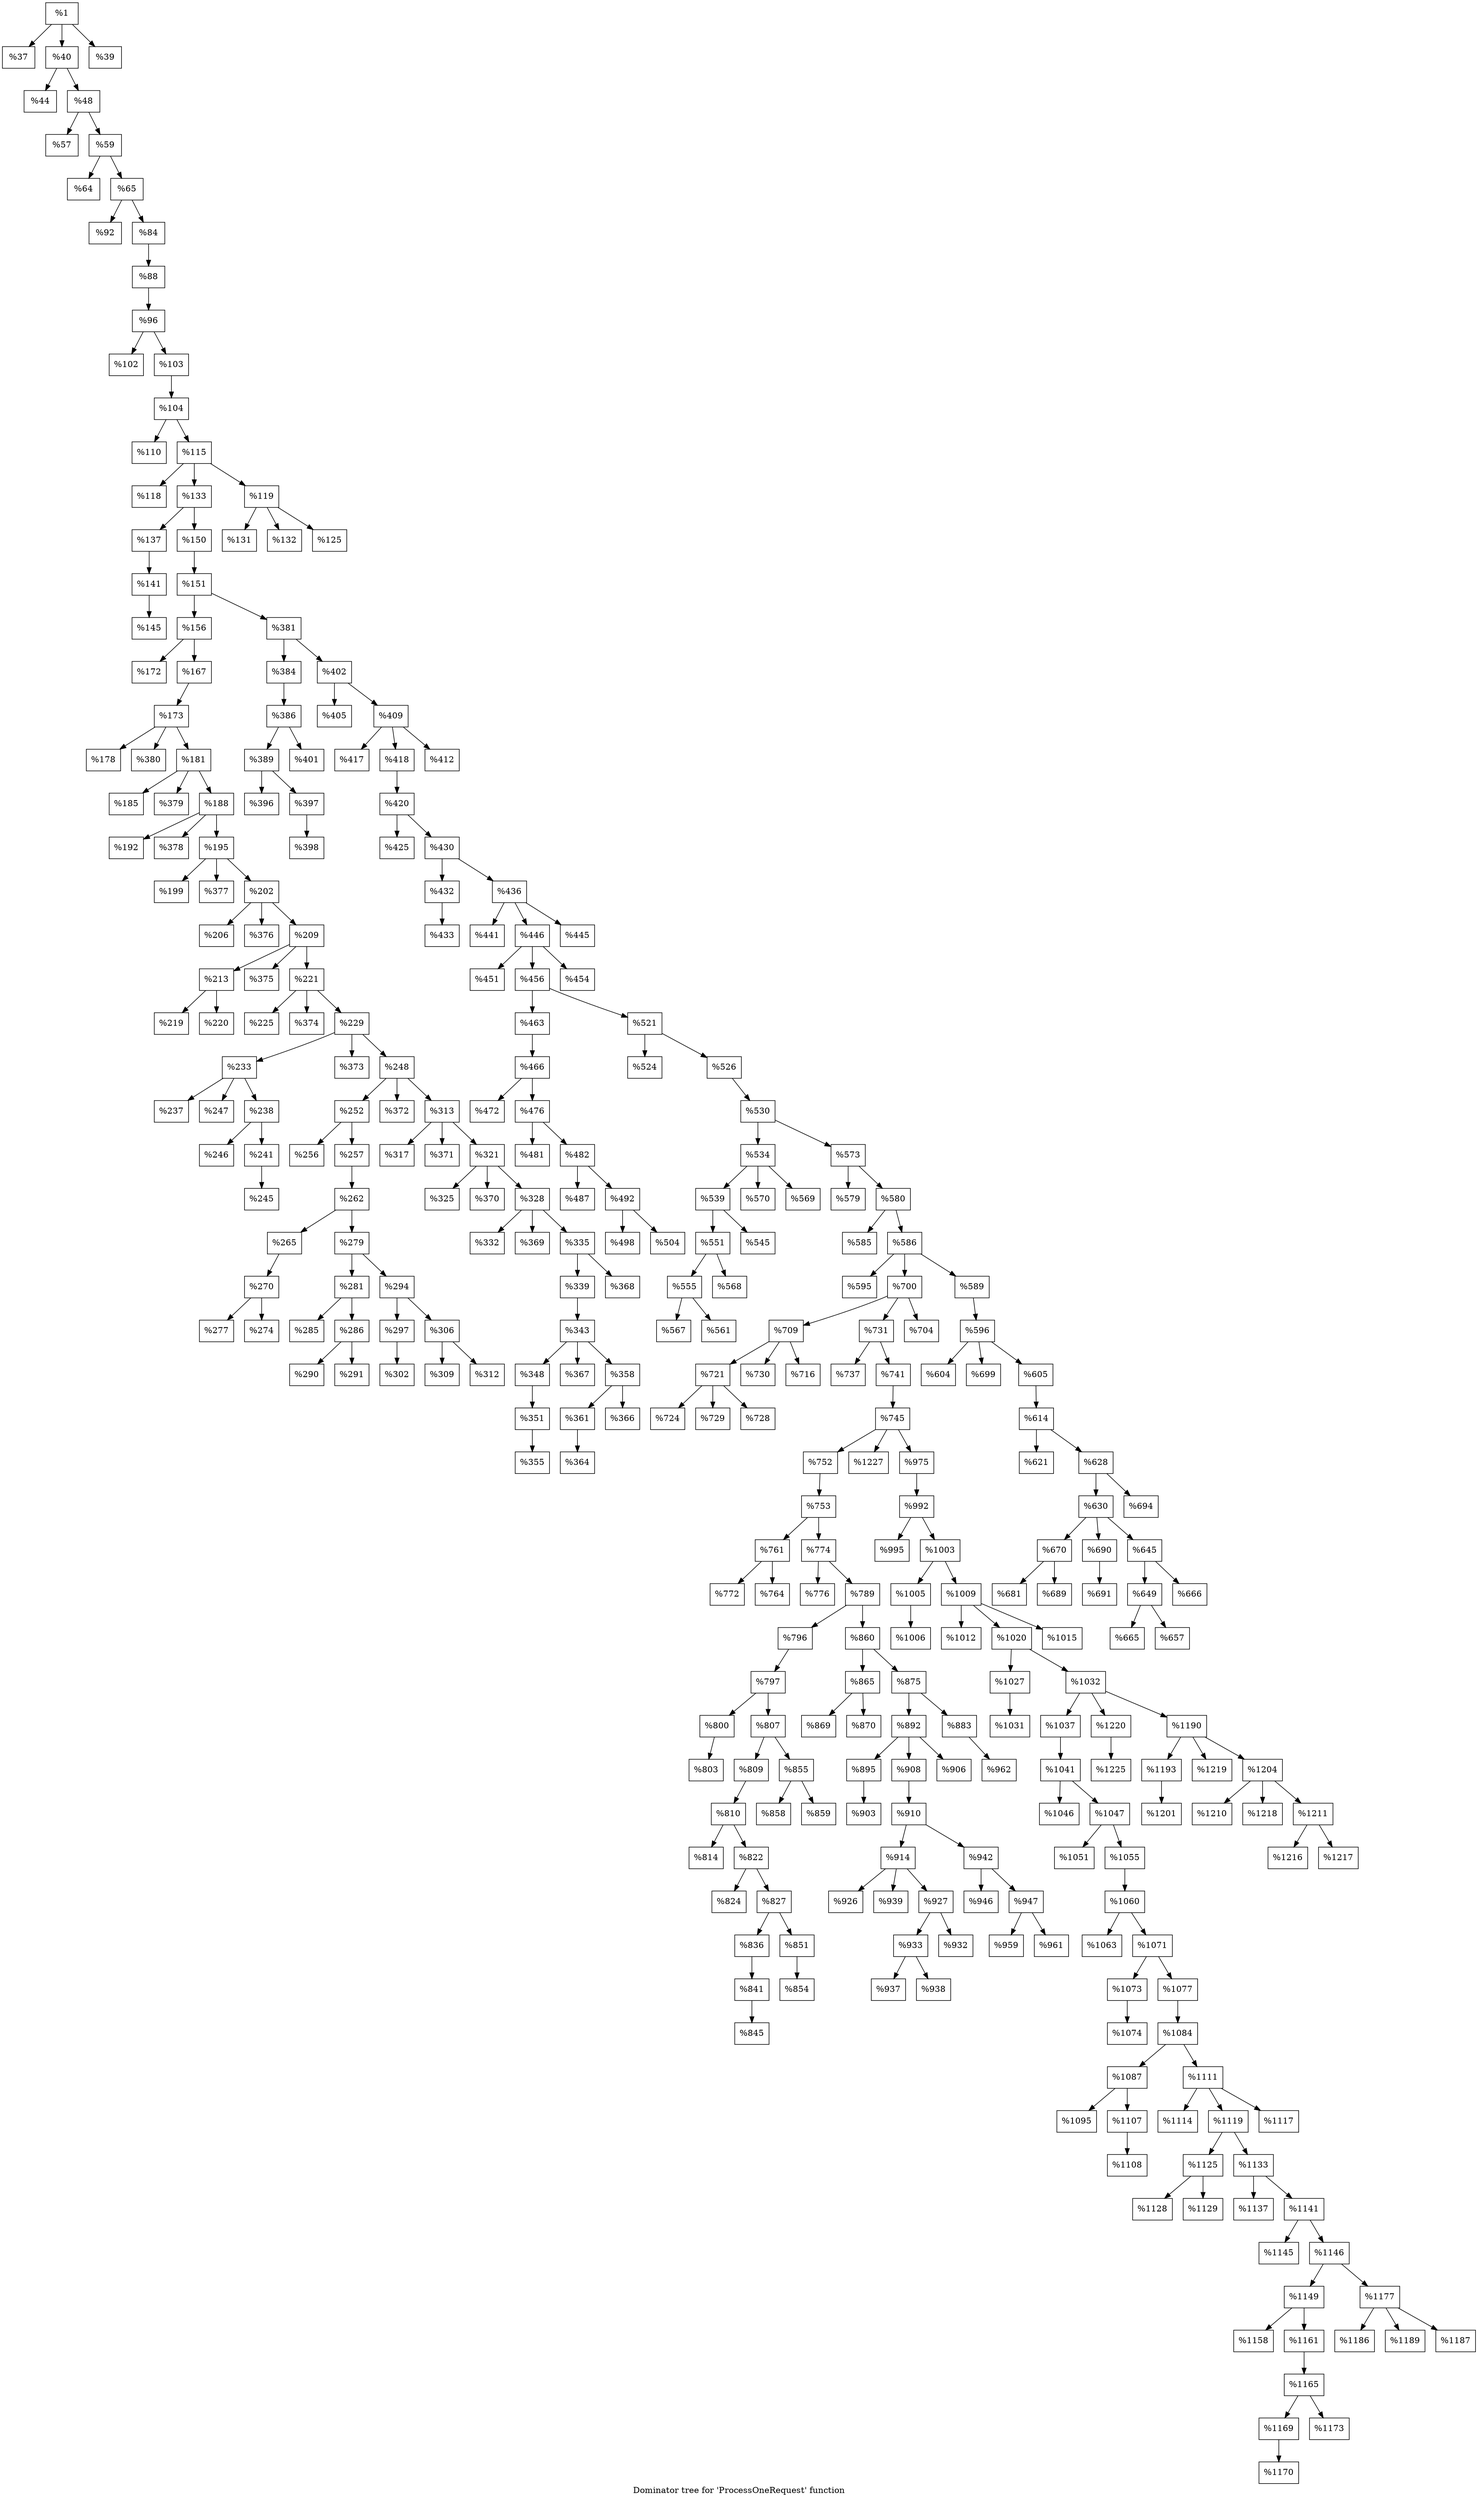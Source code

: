 digraph "Dominator tree for 'ProcessOneRequest' function" {
	label="Dominator tree for 'ProcessOneRequest' function";

	Node0x255adb0 [shape=record,label="{%1}"];
	Node0x255adb0 -> Node0x258bd80;
	Node0x255adb0 -> Node0x253bda0;
	Node0x255adb0 -> Node0x25a4c90;
	Node0x258bd80 [shape=record,label="{%37}"];
	Node0x253bda0 [shape=record,label="{%40}"];
	Node0x253bda0 -> Node0x25a34c0;
	Node0x253bda0 -> Node0x25807c0;
	Node0x25a34c0 [shape=record,label="{%44}"];
	Node0x25807c0 [shape=record,label="{%48}"];
	Node0x25807c0 -> Node0x2577260;
	Node0x25807c0 -> Node0x253e740;
	Node0x2577260 [shape=record,label="{%57}"];
	Node0x253e740 [shape=record,label="{%59}"];
	Node0x253e740 -> Node0x2578fd0;
	Node0x253e740 -> Node0x258c5e0;
	Node0x2578fd0 [shape=record,label="{%64}"];
	Node0x258c5e0 [shape=record,label="{%65}"];
	Node0x258c5e0 -> Node0x2563c20;
	Node0x258c5e0 -> Node0x256add0;
	Node0x2563c20 [shape=record,label="{%92}"];
	Node0x256add0 [shape=record,label="{%84}"];
	Node0x256add0 -> Node0x259be90;
	Node0x259be90 [shape=record,label="{%88}"];
	Node0x259be90 -> Node0x2598100;
	Node0x2598100 [shape=record,label="{%96}"];
	Node0x2598100 -> Node0x2562e20;
	Node0x2598100 -> Node0x257fbc0;
	Node0x2562e20 [shape=record,label="{%102}"];
	Node0x257fbc0 [shape=record,label="{%103}"];
	Node0x257fbc0 -> Node0x257c310;
	Node0x257c310 [shape=record,label="{%104}"];
	Node0x257c310 -> Node0x2547360;
	Node0x257c310 -> Node0x25a5ae0;
	Node0x2547360 [shape=record,label="{%110}"];
	Node0x25a5ae0 [shape=record,label="{%115}"];
	Node0x25a5ae0 -> Node0x2584e70;
	Node0x25a5ae0 -> Node0x256fae0;
	Node0x25a5ae0 -> Node0x258bbb0;
	Node0x2584e70 [shape=record,label="{%118}"];
	Node0x256fae0 [shape=record,label="{%133}"];
	Node0x256fae0 -> Node0x25884d0;
	Node0x256fae0 -> Node0x2585e10;
	Node0x25884d0 [shape=record,label="{%137}"];
	Node0x25884d0 -> Node0x257ebc0;
	Node0x257ebc0 [shape=record,label="{%141}"];
	Node0x257ebc0 -> Node0x25540e0;
	Node0x25540e0 [shape=record,label="{%145}"];
	Node0x2585e10 [shape=record,label="{%150}"];
	Node0x2585e10 -> Node0x2571250;
	Node0x2571250 [shape=record,label="{%151}"];
	Node0x2571250 -> Node0x256d0e0;
	Node0x2571250 -> Node0x25f0580;
	Node0x256d0e0 [shape=record,label="{%156}"];
	Node0x256d0e0 -> Node0x259fd00;
	Node0x256d0e0 -> Node0x25b8de0;
	Node0x259fd00 [shape=record,label="{%172}"];
	Node0x25b8de0 [shape=record,label="{%167}"];
	Node0x25b8de0 -> Node0x25bc3d0;
	Node0x25bc3d0 [shape=record,label="{%173}"];
	Node0x25bc3d0 -> Node0x25bf2c0;
	Node0x25bc3d0 -> Node0x25b7cb0;
	Node0x25bc3d0 -> Node0x25bdf50;
	Node0x25bf2c0 [shape=record,label="{%178}"];
	Node0x25b7cb0 [shape=record,label="{%380}"];
	Node0x25bdf50 [shape=record,label="{%181}"];
	Node0x25bdf50 -> Node0x25b29c0;
	Node0x25bdf50 -> Node0x25bb1f0;
	Node0x25bdf50 -> Node0x25b5450;
	Node0x25b29c0 [shape=record,label="{%185}"];
	Node0x25bb1f0 [shape=record,label="{%379}"];
	Node0x25b5450 [shape=record,label="{%188}"];
	Node0x25b5450 -> Node0x25bd280;
	Node0x25b5450 -> Node0x25bc200;
	Node0x25b5450 -> Node0x25c3c30;
	Node0x25bd280 [shape=record,label="{%192}"];
	Node0x25bc200 [shape=record,label="{%378}"];
	Node0x25c3c30 [shape=record,label="{%195}"];
	Node0x25c3c30 -> Node0x25be220;
	Node0x25c3c30 -> Node0x25b8190;
	Node0x25c3c30 -> Node0x25bcf40;
	Node0x25be220 [shape=record,label="{%199}"];
	Node0x25b8190 [shape=record,label="{%377}"];
	Node0x25bcf40 [shape=record,label="{%202}"];
	Node0x25bcf40 -> Node0x25b8540;
	Node0x25bcf40 -> Node0x25e1ea0;
	Node0x25bcf40 -> Node0x25e2550;
	Node0x25b8540 [shape=record,label="{%206}"];
	Node0x25e1ea0 [shape=record,label="{%376}"];
	Node0x25e2550 [shape=record,label="{%209}"];
	Node0x25e2550 -> Node0x25dde00;
	Node0x25e2550 -> Node0x25e19a0;
	Node0x25e2550 -> Node0x25da810;
	Node0x25dde00 [shape=record,label="{%213}"];
	Node0x25dde00 -> Node0x25dc240;
	Node0x25dde00 -> Node0x25d9b40;
	Node0x25dc240 [shape=record,label="{%219}"];
	Node0x25d9b40 [shape=record,label="{%220}"];
	Node0x25e19a0 [shape=record,label="{%375}"];
	Node0x25da810 [shape=record,label="{%221}"];
	Node0x25da810 -> Node0x25e5160;
	Node0x25da810 -> Node0x25d9fd0;
	Node0x25da810 -> Node0x25e1ff0;
	Node0x25e5160 [shape=record,label="{%225}"];
	Node0x25d9fd0 [shape=record,label="{%374}"];
	Node0x25e1ff0 [shape=record,label="{%229}"];
	Node0x25e1ff0 -> Node0x25e08d0;
	Node0x25e1ff0 -> Node0x25e1850;
	Node0x25e1ff0 -> Node0x25eaa20;
	Node0x25e08d0 [shape=record,label="{%233}"];
	Node0x25e08d0 -> Node0x25e4c40;
	Node0x25e08d0 -> Node0x25e2940;
	Node0x25e08d0 -> Node0x25da580;
	Node0x25e4c40 [shape=record,label="{%237}"];
	Node0x25e2940 [shape=record,label="{%247}"];
	Node0x25da580 [shape=record,label="{%238}"];
	Node0x25da580 -> Node0x25fa3e0;
	Node0x25da580 -> Node0x25e5e70;
	Node0x25fa3e0 [shape=record,label="{%246}"];
	Node0x25e5e70 [shape=record,label="{%241}"];
	Node0x25e5e70 -> Node0x25f1160;
	Node0x25f1160 [shape=record,label="{%245}"];
	Node0x25e1850 [shape=record,label="{%373}"];
	Node0x25eaa20 [shape=record,label="{%248}"];
	Node0x25eaa20 -> Node0x25e8d40;
	Node0x25eaa20 -> Node0x25ed340;
	Node0x25eaa20 -> Node0x25ece60;
	Node0x25e8d40 [shape=record,label="{%252}"];
	Node0x25e8d40 -> Node0x25e9810;
	Node0x25e8d40 -> Node0x25e9540;
	Node0x25e9810 [shape=record,label="{%256}"];
	Node0x25e9540 [shape=record,label="{%257}"];
	Node0x25e9540 -> Node0x25e6ad0;
	Node0x25e6ad0 [shape=record,label="{%262}"];
	Node0x25e6ad0 -> Node0x25ea5a0;
	Node0x25e6ad0 -> Node0x25eb9a0;
	Node0x25ea5a0 [shape=record,label="{%265}"];
	Node0x25ea5a0 -> Node0x25e84e0;
	Node0x25e84e0 [shape=record,label="{%270}"];
	Node0x25e84e0 -> Node0x25e9d50;
	Node0x25e84e0 -> Node0x25ee900;
	Node0x25e9d50 [shape=record,label="{%277}"];
	Node0x25ee900 [shape=record,label="{%274}"];
	Node0x25eb9a0 [shape=record,label="{%279}"];
	Node0x25eb9a0 -> Node0x25e7670;
	Node0x25eb9a0 -> Node0x25eb5a0;
	Node0x25e7670 [shape=record,label="{%281}"];
	Node0x25e7670 -> Node0x25eafc0;
	Node0x25e7670 -> Node0x25e89d0;
	Node0x25eafc0 [shape=record,label="{%285}"];
	Node0x25e89d0 [shape=record,label="{%286}"];
	Node0x25e89d0 -> Node0x25eb6f0;
	Node0x25e89d0 -> Node0x25eb7c0;
	Node0x25eb6f0 [shape=record,label="{%290}"];
	Node0x25eb7c0 [shape=record,label="{%291}"];
	Node0x25eb5a0 [shape=record,label="{%294}"];
	Node0x25eb5a0 -> Node0x25ea020;
	Node0x25eb5a0 -> Node0x25e7c10;
	Node0x25ea020 [shape=record,label="{%297}"];
	Node0x25ea020 -> Node0x25e7fe0;
	Node0x25e7fe0 [shape=record,label="{%302}"];
	Node0x25e7c10 [shape=record,label="{%306}"];
	Node0x25e7c10 -> Node0x25ecab0;
	Node0x25e7c10 -> Node0x25ee610;
	Node0x25ecab0 [shape=record,label="{%309}"];
	Node0x25ee610 [shape=record,label="{%312}"];
	Node0x25ed340 [shape=record,label="{%372}"];
	Node0x25ece60 [shape=record,label="{%313}"];
	Node0x25ece60 -> Node0x25ec8a0;
	Node0x25ece60 -> Node0x25ef180;
	Node0x25ece60 -> Node0x25e67c0;
	Node0x25ec8a0 [shape=record,label="{%317}"];
	Node0x25ef180 [shape=record,label="{%371}"];
	Node0x25e67c0 [shape=record,label="{%321}"];
	Node0x25e67c0 -> Node0x25f08e0;
	Node0x25e67c0 -> Node0x25f7c00;
	Node0x25e67c0 -> Node0x25f15f0;
	Node0x25f08e0 [shape=record,label="{%325}"];
	Node0x25f7c00 [shape=record,label="{%370}"];
	Node0x25f15f0 [shape=record,label="{%328}"];
	Node0x25f15f0 -> Node0x25f1b80;
	Node0x25f15f0 -> Node0x25f2b40;
	Node0x25f15f0 -> Node0x25f0040;
	Node0x25f1b80 [shape=record,label="{%332}"];
	Node0x25f2b40 [shape=record,label="{%369}"];
	Node0x25f0040 [shape=record,label="{%335}"];
	Node0x25f0040 -> Node0x25f12e0;
	Node0x25f0040 -> Node0x2586080;
	Node0x25f12e0 [shape=record,label="{%339}"];
	Node0x25f12e0 -> Node0x25f2ea0;
	Node0x25f2ea0 [shape=record,label="{%343}"];
	Node0x25f2ea0 -> Node0x25f3610;
	Node0x25f2ea0 -> Node0x25968a0;
	Node0x25f2ea0 -> Node0x2599c60;
	Node0x25f3610 [shape=record,label="{%348}"];
	Node0x25f3610 -> Node0x25f0e70;
	Node0x25f0e70 [shape=record,label="{%351}"];
	Node0x25f0e70 -> Node0x25f3940;
	Node0x25f3940 [shape=record,label="{%355}"];
	Node0x25968a0 [shape=record,label="{%367}"];
	Node0x2599c60 [shape=record,label="{%358}"];
	Node0x2599c60 -> Node0x258d890;
	Node0x2599c60 -> Node0x258ac00;
	Node0x258d890 [shape=record,label="{%361}"];
	Node0x258d890 -> Node0x256d910;
	Node0x256d910 [shape=record,label="{%364}"];
	Node0x258ac00 [shape=record,label="{%366}"];
	Node0x2586080 [shape=record,label="{%368}"];
	Node0x25f0580 [shape=record,label="{%381}"];
	Node0x25f0580 -> Node0x256c3c0;
	Node0x25f0580 -> Node0x259a230;
	Node0x256c3c0 [shape=record,label="{%384}"];
	Node0x256c3c0 -> Node0x255a4b0;
	Node0x255a4b0 [shape=record,label="{%386}"];
	Node0x255a4b0 -> Node0x255e5e0;
	Node0x255a4b0 -> Node0x255c390;
	Node0x255e5e0 [shape=record,label="{%389}"];
	Node0x255e5e0 -> Node0x2593210;
	Node0x255e5e0 -> Node0x2585ba0;
	Node0x2593210 [shape=record,label="{%396}"];
	Node0x2585ba0 [shape=record,label="{%397}"];
	Node0x2585ba0 -> Node0x2552800;
	Node0x2552800 [shape=record,label="{%398}"];
	Node0x255c390 [shape=record,label="{%401}"];
	Node0x259a230 [shape=record,label="{%402}"];
	Node0x259a230 -> Node0x253ee10;
	Node0x259a230 -> Node0x256b060;
	Node0x253ee10 [shape=record,label="{%405}"];
	Node0x256b060 [shape=record,label="{%409}"];
	Node0x256b060 -> Node0x255c6a0;
	Node0x256b060 -> Node0x25a0040;
	Node0x256b060 -> Node0x25c1f70;
	Node0x255c6a0 [shape=record,label="{%417}"];
	Node0x25a0040 [shape=record,label="{%418}"];
	Node0x25a0040 -> Node0x256ac00;
	Node0x256ac00 [shape=record,label="{%420}"];
	Node0x256ac00 -> Node0x25a2cb0;
	Node0x256ac00 -> Node0x2580b80;
	Node0x25a2cb0 [shape=record,label="{%425}"];
	Node0x2580b80 [shape=record,label="{%430}"];
	Node0x2580b80 -> Node0x25a38d0;
	Node0x2580b80 -> Node0x2558180;
	Node0x25a38d0 [shape=record,label="{%432}"];
	Node0x25a38d0 -> Node0x258c150;
	Node0x258c150 [shape=record,label="{%433}"];
	Node0x2558180 [shape=record,label="{%436}"];
	Node0x2558180 -> Node0x2580d50;
	Node0x2558180 -> Node0x2555400;
	Node0x2558180 -> Node0x25b4a90;
	Node0x2580d50 [shape=record,label="{%441}"];
	Node0x2555400 [shape=record,label="{%446}"];
	Node0x2555400 -> Node0x2599710;
	Node0x2555400 -> Node0x257a8d0;
	Node0x2555400 -> Node0x25b2b10;
	Node0x2599710 [shape=record,label="{%451}"];
	Node0x257a8d0 [shape=record,label="{%456}"];
	Node0x257a8d0 -> Node0x2557df0;
	Node0x257a8d0 -> Node0x256d290;
	Node0x2557df0 [shape=record,label="{%463}"];
	Node0x2557df0 -> Node0x2552bb0;
	Node0x2552bb0 [shape=record,label="{%466}"];
	Node0x2552bb0 -> Node0x2592760;
	Node0x2552bb0 -> Node0x2585220;
	Node0x2592760 [shape=record,label="{%472}"];
	Node0x2585220 [shape=record,label="{%476}"];
	Node0x2585220 -> Node0x255c070;
	Node0x2585220 -> Node0x2566bc0;
	Node0x255c070 [shape=record,label="{%481}"];
	Node0x2566bc0 [shape=record,label="{%482}"];
	Node0x2566bc0 -> Node0x257c5b0;
	Node0x2566bc0 -> Node0x257b030;
	Node0x257c5b0 [shape=record,label="{%487}"];
	Node0x257b030 [shape=record,label="{%492}"];
	Node0x257b030 -> Node0x2565ea0;
	Node0x257b030 -> Node0x25f0710;
	Node0x2565ea0 [shape=record,label="{%498}"];
	Node0x25f0710 [shape=record,label="{%504}"];
	Node0x256d290 [shape=record,label="{%521}"];
	Node0x256d290 -> Node0x2562b00;
	Node0x256d290 -> Node0x255a780;
	Node0x2562b00 [shape=record,label="{%524}"];
	Node0x255a780 [shape=record,label="{%526}"];
	Node0x255a780 -> Node0x25ac660;
	Node0x25ac660 [shape=record,label="{%530}"];
	Node0x25ac660 -> Node0x256ca10;
	Node0x25ac660 -> Node0x2580970;
	Node0x256ca10 [shape=record,label="{%534}"];
	Node0x256ca10 -> Node0x257e2a0;
	Node0x256ca10 -> Node0x259fbd0;
	Node0x256ca10 -> Node0x25544f0;
	Node0x257e2a0 [shape=record,label="{%539}"];
	Node0x257e2a0 -> Node0x2573b50;
	Node0x257e2a0 -> Node0x2555670;
	Node0x2573b50 [shape=record,label="{%551}"];
	Node0x2573b50 -> Node0x256ffe0;
	Node0x2573b50 -> Node0x257bd90;
	Node0x256ffe0 [shape=record,label="{%555}"];
	Node0x256ffe0 -> Node0x255ff90;
	Node0x256ffe0 -> Node0x2595f50;
	Node0x255ff90 [shape=record,label="{%567}"];
	Node0x2595f50 [shape=record,label="{%561}"];
	Node0x257bd90 [shape=record,label="{%568}"];
	Node0x2555670 [shape=record,label="{%545}"];
	Node0x259fbd0 [shape=record,label="{%570}"];
	Node0x25544f0 [shape=record,label="{%569}"];
	Node0x2580970 [shape=record,label="{%573}"];
	Node0x2580970 -> Node0x2599490;
	Node0x2580970 -> Node0x25995c0;
	Node0x2599490 [shape=record,label="{%579}"];
	Node0x25995c0 [shape=record,label="{%580}"];
	Node0x25995c0 -> Node0x25824f0;
	Node0x25995c0 -> Node0x2561da0;
	Node0x25824f0 [shape=record,label="{%585}"];
	Node0x2561da0 [shape=record,label="{%586}"];
	Node0x2561da0 -> Node0x258d760;
	Node0x2561da0 -> Node0x258c910;
	Node0x2561da0 -> Node0x25c3300;
	Node0x258d760 [shape=record,label="{%595}"];
	Node0x258c910 [shape=record,label="{%700}"];
	Node0x258c910 -> Node0x2562120;
	Node0x258c910 -> Node0x2566880;
	Node0x258c910 -> Node0x25bd5b0;
	Node0x2562120 [shape=record,label="{%709}"];
	Node0x2562120 -> Node0x255aaa0;
	Node0x2562120 -> Node0x2566140;
	Node0x2562120 -> Node0x25be640;
	Node0x255aaa0 [shape=record,label="{%721}"];
	Node0x255aaa0 -> Node0x256a140;
	Node0x255aaa0 -> Node0x2553390;
	Node0x255aaa0 -> Node0x25faa30;
	Node0x256a140 [shape=record,label="{%724}"];
	Node0x2553390 [shape=record,label="{%729}"];
	Node0x25faa30 [shape=record,label="{%728}"];
	Node0x2566140 [shape=record,label="{%730}"];
	Node0x25be640 [shape=record,label="{%716}"];
	Node0x2566880 [shape=record,label="{%731}"];
	Node0x2566880 -> Node0x25539e0;
	Node0x2566880 -> Node0x2596210;
	Node0x25539e0 [shape=record,label="{%737}"];
	Node0x2596210 [shape=record,label="{%741}"];
	Node0x2596210 -> Node0x25584c0;
	Node0x25584c0 [shape=record,label="{%745}"];
	Node0x25584c0 -> Node0x259f810;
	Node0x25584c0 -> Node0x25623f0;
	Node0x25584c0 -> Node0x25a5d80;
	Node0x259f810 [shape=record,label="{%752}"];
	Node0x259f810 -> Node0x253e9f0;
	Node0x253e9f0 [shape=record,label="{%753}"];
	Node0x253e9f0 -> Node0x2589250;
	Node0x253e9f0 -> Node0x25886f0;
	Node0x2589250 [shape=record,label="{%761}"];
	Node0x2589250 -> Node0x2558760;
	Node0x2589250 -> Node0x25c0af0;
	Node0x2558760 [shape=record,label="{%772}"];
	Node0x25c0af0 [shape=record,label="{%764}"];
	Node0x25886f0 [shape=record,label="{%774}"];
	Node0x25886f0 -> Node0x256a4a0;
	Node0x25886f0 -> Node0x25743c0;
	Node0x256a4a0 [shape=record,label="{%776}"];
	Node0x25743c0 [shape=record,label="{%789}"];
	Node0x25743c0 -> Node0x25991c0;
	Node0x25743c0 -> Node0x25aa430;
	Node0x25991c0 [shape=record,label="{%796}"];
	Node0x25991c0 -> Node0x25832d0;
	Node0x25832d0 [shape=record,label="{%797}"];
	Node0x25832d0 -> Node0x257e450;
	Node0x25832d0 -> Node0x2592ec0;
	Node0x257e450 [shape=record,label="{%800}"];
	Node0x257e450 -> Node0x25542d0;
	Node0x25542d0 [shape=record,label="{%803}"];
	Node0x2592ec0 [shape=record,label="{%807}"];
	Node0x2592ec0 -> Node0x2555a70;
	Node0x2592ec0 -> Node0x25894e0;
	Node0x2555a70 [shape=record,label="{%809}"];
	Node0x2555a70 -> Node0x253e580;
	Node0x253e580 [shape=record,label="{%810}"];
	Node0x253e580 -> Node0x2556100;
	Node0x253e580 -> Node0x257b3b0;
	Node0x2556100 [shape=record,label="{%814}"];
	Node0x257b3b0 [shape=record,label="{%822}"];
	Node0x257b3b0 -> Node0x256f420;
	Node0x257b3b0 -> Node0x2558b70;
	Node0x256f420 [shape=record,label="{%824}"];
	Node0x2558b70 [shape=record,label="{%827}"];
	Node0x2558b70 -> Node0x2589d40;
	Node0x2558b70 -> Node0x255b730;
	Node0x2589d40 [shape=record,label="{%836}"];
	Node0x2589d40 -> Node0x2562830;
	Node0x2562830 [shape=record,label="{%841}"];
	Node0x2562830 -> Node0x2574750;
	Node0x2574750 [shape=record,label="{%845}"];
	Node0x255b730 [shape=record,label="{%851}"];
	Node0x255b730 -> Node0x25a3da0;
	Node0x25a3da0 [shape=record,label="{%854}"];
	Node0x25894e0 [shape=record,label="{%855}"];
	Node0x25894e0 -> Node0x2548900;
	Node0x25894e0 -> Node0x25a55e0;
	Node0x2548900 [shape=record,label="{%858}"];
	Node0x25a55e0 [shape=record,label="{%859}"];
	Node0x25aa430 [shape=record,label="{%860}"];
	Node0x25aa430 -> Node0x25a8630;
	Node0x25aa430 -> Node0x25ac540;
	Node0x25a8630 [shape=record,label="{%865}"];
	Node0x25a8630 -> Node0x25ad540;
	Node0x25a8630 -> Node0x25a9f80;
	Node0x25ad540 [shape=record,label="{%869}"];
	Node0x25a9f80 [shape=record,label="{%870}"];
	Node0x25ac540 [shape=record,label="{%875}"];
	Node0x25ac540 -> Node0x25abd90;
	Node0x25ac540 -> Node0x25b7040;
	Node0x25abd90 [shape=record,label="{%892}"];
	Node0x25abd90 -> Node0x25ad190;
	Node0x25abd90 -> Node0x25ab720;
	Node0x25abd90 -> Node0x25c3810;
	Node0x25ad190 [shape=record,label="{%895}"];
	Node0x25ad190 -> Node0x25aba00;
	Node0x25aba00 [shape=record,label="{%903}"];
	Node0x25ab720 [shape=record,label="{%908}"];
	Node0x25ab720 -> Node0x25a97d0;
	Node0x25a97d0 [shape=record,label="{%910}"];
	Node0x25a97d0 -> Node0x25b1670;
	Node0x25a97d0 -> Node0x25af720;
	Node0x25b1670 [shape=record,label="{%914}"];
	Node0x25b1670 -> Node0x25ae370;
	Node0x25b1670 -> Node0x25b25d0;
	Node0x25b1670 -> Node0x25b1a00;
	Node0x25ae370 [shape=record,label="{%926}"];
	Node0x25b25d0 [shape=record,label="{%939}"];
	Node0x25b1a00 [shape=record,label="{%927}"];
	Node0x25b1a00 -> Node0x25b08a0;
	Node0x25b1a00 -> Node0x25b04a0;
	Node0x25b08a0 [shape=record,label="{%933}"];
	Node0x25b08a0 -> Node0x25b1160;
	Node0x25b08a0 -> Node0x25ae4e0;
	Node0x25b1160 [shape=record,label="{%937}"];
	Node0x25ae4e0 [shape=record,label="{%938}"];
	Node0x25b04a0 [shape=record,label="{%932}"];
	Node0x25af720 [shape=record,label="{%942}"];
	Node0x25af720 -> Node0x25ae740;
	Node0x25af720 -> Node0x25b01b0;
	Node0x25ae740 [shape=record,label="{%946}"];
	Node0x25b01b0 [shape=record,label="{%947}"];
	Node0x25b01b0 -> Node0x25b0610;
	Node0x25b01b0 -> Node0x25af550;
	Node0x25b0610 [shape=record,label="{%959}"];
	Node0x25af550 [shape=record,label="{%961}"];
	Node0x25c3810 [shape=record,label="{%906}"];
	Node0x25b7040 [shape=record,label="{%883}"];
	Node0x25b7040 -> Node0x25b3850;
	Node0x25b3850 [shape=record,label="{%962}"];
	Node0x25623f0 [shape=record,label="{%1227}"];
	Node0x25a5d80 [shape=record,label="{%975}"];
	Node0x25a5d80 -> Node0x2569740;
	Node0x2569740 [shape=record,label="{%992}"];
	Node0x2569740 -> Node0x255fa60;
	Node0x2569740 -> Node0x25b43b0;
	Node0x255fa60 [shape=record,label="{%995}"];
	Node0x25b43b0 [shape=record,label="{%1003}"];
	Node0x25b43b0 -> Node0x2555b40;
	Node0x25b43b0 -> Node0x25a6230;
	Node0x2555b40 [shape=record,label="{%1005}"];
	Node0x2555b40 -> Node0x255b3e0;
	Node0x255b3e0 [shape=record,label="{%1006}"];
	Node0x25a6230 [shape=record,label="{%1009}"];
	Node0x25a6230 -> Node0x254fd60;
	Node0x25a6230 -> Node0x256bf60;
	Node0x25a6230 -> Node0x25aa560;
	Node0x254fd60 [shape=record,label="{%1012}"];
	Node0x256bf60 [shape=record,label="{%1020}"];
	Node0x256bf60 -> Node0x257c840;
	Node0x256bf60 -> Node0x255fe00;
	Node0x257c840 [shape=record,label="{%1027}"];
	Node0x257c840 -> Node0x25a9c00;
	Node0x25a9c00 [shape=record,label="{%1031}"];
	Node0x255fe00 [shape=record,label="{%1032}"];
	Node0x255fe00 -> Node0x2589000;
	Node0x255fe00 -> Node0x25a6c60;
	Node0x255fe00 -> Node0x25ab450;
	Node0x2589000 [shape=record,label="{%1037}"];
	Node0x2589000 -> Node0x25a2a10;
	Node0x25a2a10 [shape=record,label="{%1041}"];
	Node0x25a2a10 -> Node0x259f370;
	Node0x25a2a10 -> Node0x256b2d0;
	Node0x259f370 [shape=record,label="{%1046}"];
	Node0x256b2d0 [shape=record,label="{%1047}"];
	Node0x256b2d0 -> Node0x25f7530;
	Node0x256b2d0 -> Node0x2584f90;
	Node0x25f7530 [shape=record,label="{%1051}"];
	Node0x2584f90 [shape=record,label="{%1055}"];
	Node0x2584f90 -> Node0x258cfe0;
	Node0x258cfe0 [shape=record,label="{%1060}"];
	Node0x258cfe0 -> Node0x2597200;
	Node0x258cfe0 -> Node0x2599290;
	Node0x2597200 [shape=record,label="{%1063}"];
	Node0x2599290 [shape=record,label="{%1071}"];
	Node0x2599290 -> Node0x2558930;
	Node0x2599290 -> Node0x25699d0;
	Node0x2558930 [shape=record,label="{%1073}"];
	Node0x2558930 -> Node0x2599080;
	Node0x2599080 [shape=record,label="{%1074}"];
	Node0x25699d0 [shape=record,label="{%1077}"];
	Node0x25699d0 -> Node0x255b0d0;
	Node0x255b0d0 [shape=record,label="{%1084}"];
	Node0x255b0d0 -> Node0x25897e0;
	Node0x255b0d0 -> Node0x259edc0;
	Node0x25897e0 [shape=record,label="{%1087}"];
	Node0x25897e0 -> Node0x2576710;
	Node0x25897e0 -> Node0x256b130;
	Node0x2576710 [shape=record,label="{%1095}"];
	Node0x256b130 [shape=record,label="{%1107}"];
	Node0x256b130 -> Node0x255bd60;
	Node0x255bd60 [shape=record,label="{%1108}"];
	Node0x259edc0 [shape=record,label="{%1111}"];
	Node0x259edc0 -> Node0x2569aa0;
	Node0x259edc0 -> Node0x257a720;
	Node0x259edc0 -> Node0x25a7710;
	Node0x2569aa0 [shape=record,label="{%1114}"];
	Node0x257a720 [shape=record,label="{%1119}"];
	Node0x257a720 -> Node0x2599de0;
	Node0x257a720 -> Node0x2554810;
	Node0x2599de0 [shape=record,label="{%1125}"];
	Node0x2599de0 -> Node0x2581c40;
	Node0x2599de0 -> Node0x2593a00;
	Node0x2581c40 [shape=record,label="{%1128}"];
	Node0x2593a00 [shape=record,label="{%1129}"];
	Node0x2554810 [shape=record,label="{%1133}"];
	Node0x2554810 -> Node0x255ba40;
	Node0x2554810 -> Node0x25f02b0;
	Node0x255ba40 [shape=record,label="{%1137}"];
	Node0x25f02b0 [shape=record,label="{%1141}"];
	Node0x25f02b0 -> Node0x258d430;
	Node0x25f02b0 -> Node0x2582af0;
	Node0x258d430 [shape=record,label="{%1145}"];
	Node0x2582af0 [shape=record,label="{%1146}"];
	Node0x2582af0 -> Node0x250e140;
	Node0x2582af0 -> Node0x25f1f30;
	Node0x250e140 [shape=record,label="{%1149}"];
	Node0x250e140 -> Node0x2598d50;
	Node0x250e140 -> Node0x25a46c0;
	Node0x2598d50 [shape=record,label="{%1158}"];
	Node0x25a46c0 [shape=record,label="{%1161}"];
	Node0x25a46c0 -> Node0x25829a0;
	Node0x25829a0 [shape=record,label="{%1165}"];
	Node0x25829a0 -> Node0x25592f0;
	Node0x25829a0 -> Node0x2558c40;
	Node0x25592f0 [shape=record,label="{%1169}"];
	Node0x25592f0 -> Node0x2565860;
	Node0x2565860 [shape=record,label="{%1170}"];
	Node0x2558c40 [shape=record,label="{%1173}"];
	Node0x25f1f30 [shape=record,label="{%1177}"];
	Node0x25f1f30 -> Node0x256bc20;
	Node0x25f1f30 -> Node0x256b840;
	Node0x25f1f30 -> Node0x25a73e0;
	Node0x256bc20 [shape=record,label="{%1186}"];
	Node0x256b840 [shape=record,label="{%1189}"];
	Node0x25a73e0 [shape=record,label="{%1187}"];
	Node0x25a7710 [shape=record,label="{%1117}"];
	Node0x25a6c60 [shape=record,label="{%1220}"];
	Node0x25a6c60 -> Node0x25a8170;
	Node0x25a8170 [shape=record,label="{%1225}"];
	Node0x25ab450 [shape=record,label="{%1190}"];
	Node0x25ab450 -> Node0x25ac7d0;
	Node0x25ab450 -> Node0x25a8950;
	Node0x25ab450 -> Node0x25a8f50;
	Node0x25ac7d0 [shape=record,label="{%1193}"];
	Node0x25ac7d0 -> Node0x25ad690;
	Node0x25ad690 [shape=record,label="{%1201}"];
	Node0x25a8950 [shape=record,label="{%1219}"];
	Node0x25a8f50 [shape=record,label="{%1204}"];
	Node0x25a8f50 -> Node0x25a9120;
	Node0x25a8f50 -> Node0x25ad920;
	Node0x25a8f50 -> Node0x25ac010;
	Node0x25a9120 [shape=record,label="{%1210}"];
	Node0x25ad920 [shape=record,label="{%1218}"];
	Node0x25ac010 [shape=record,label="{%1211}"];
	Node0x25ac010 -> Node0x25aafa0;
	Node0x25ac010 -> Node0x25ab0d0;
	Node0x25aafa0 [shape=record,label="{%1216}"];
	Node0x25ab0d0 [shape=record,label="{%1217}"];
	Node0x25aa560 [shape=record,label="{%1015}"];
	Node0x25bd5b0 [shape=record,label="{%704}"];
	Node0x25c3300 [shape=record,label="{%589}"];
	Node0x25c3300 -> Node0x25bdd60;
	Node0x25bdd60 [shape=record,label="{%596}"];
	Node0x25bdd60 -> Node0x25c2950;
	Node0x25bdd60 -> Node0x25b91f0;
	Node0x25bdd60 -> Node0x25c16e0;
	Node0x25c2950 [shape=record,label="{%604}"];
	Node0x25b91f0 [shape=record,label="{%699}"];
	Node0x25c16e0 [shape=record,label="{%605}"];
	Node0x25c16e0 -> Node0x25b6ad0;
	Node0x25b6ad0 [shape=record,label="{%614}"];
	Node0x25b6ad0 -> Node0x25bf510;
	Node0x25b6ad0 -> Node0x25b76e0;
	Node0x25bf510 [shape=record,label="{%621}"];
	Node0x25b76e0 [shape=record,label="{%628}"];
	Node0x25b76e0 -> Node0x25dfc70;
	Node0x25b76e0 -> Node0x25b4540;
	Node0x25dfc70 [shape=record,label="{%630}"];
	Node0x25dfc70 -> Node0x25c2e50;
	Node0x25dfc70 -> Node0x25bbb00;
	Node0x25dfc70 -> Node0x25b41f0;
	Node0x25c2e50 [shape=record,label="{%670}"];
	Node0x25c2e50 -> Node0x25b3180;
	Node0x25c2e50 -> Node0x25ba030;
	Node0x25b3180 [shape=record,label="{%681}"];
	Node0x25ba030 [shape=record,label="{%689}"];
	Node0x25bbb00 [shape=record,label="{%690}"];
	Node0x25bbb00 -> Node0x25c40b0;
	Node0x25c40b0 [shape=record,label="{%691}"];
	Node0x25b41f0 [shape=record,label="{%645}"];
	Node0x25b41f0 -> Node0x25b6560;
	Node0x25b41f0 -> Node0x25b5e90;
	Node0x25b6560 [shape=record,label="{%649}"];
	Node0x25b6560 -> Node0x25bea40;
	Node0x25b6560 -> Node0x25c22a0;
	Node0x25bea40 [shape=record,label="{%665}"];
	Node0x25c22a0 [shape=record,label="{%657}"];
	Node0x25b5e90 [shape=record,label="{%666}"];
	Node0x25b4540 [shape=record,label="{%694}"];
	Node0x25b2b10 [shape=record,label="{%454}"];
	Node0x25b4a90 [shape=record,label="{%445}"];
	Node0x25c1f70 [shape=record,label="{%412}"];
	Node0x258bbb0 [shape=record,label="{%119}"];
	Node0x258bbb0 -> Node0x25a63c0;
	Node0x258bbb0 -> Node0x2587d30;
	Node0x258bbb0 -> Node0x259e080;
	Node0x25a63c0 [shape=record,label="{%131}"];
	Node0x2587d30 [shape=record,label="{%132}"];
	Node0x259e080 [shape=record,label="{%125}"];
	Node0x25a4c90 [shape=record,label="{%39}"];
}
